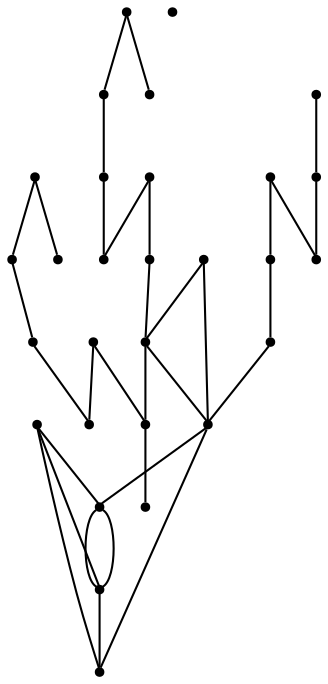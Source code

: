 graph {
  node [shape=point,comment="{\"directed\":false,\"doi\":\"10.1007/978-3-030-68766-3_38\",\"figure\":\"3 (3)\"}"]

  v0 [pos="573.7539052873612,1355.0428208464677"]
  v1 [pos="710.1714731314452,1355.0428208464673"]
  v2 [pos="775.8027323363114,1859.9825918998167"]
  v3 [pos="859.8828355794526,1859.9825918998167"]
  v4 [pos="775.8027323363114,2028.1417866677452"]
  v5 [pos="859.8828355794526,2028.1417866677452"]
  v6 [pos="804.9136530323514,1439.5884361352078"]
  v7 [pos="775.8027323363114,1775.9035827015075"]
  v8 [pos="859.8828355794526,1944.0626502941593"]
  v9 [pos="775.8027323363114,1944.0626502941593"]
  v10 [pos="859.8828355794526,1775.9035827015075"]
  v11 [pos="640.9302040712423,1569.1242132068433"]
  v12 [pos="600.3831449088008,1859.9825918998167"]
  v13 [pos="684.4631845635244,1859.9825918998167"]
  v14 [pos="600.3831449088008,2028.1417866677452"]
  v15 [pos="684.4631845635244,2028.1417866677452"]
  v16 [pos="479.8222710497458,1439.5884361352078"]
  v17 [pos="684.4631845635244,1775.9035827015075"]
  v18 [pos="425.4719468807849,1775.9035827015075"]
  v19 [pos="600.3831449088008,1944.0626502941593"]
  v20 [pos="684.4631845635244,1944.0626502941593"]
  v21 [pos="600.3831449088008,1775.9035827015075"]
  v22 [pos="425.4719468807849,2028.1417866677452"]
  v23 [pos="509.5520183297174,2028.1417866677452"]
  v24 [pos="425.47194688078497,1859.9825918998167"]
  v25 [pos="509.5520183297174,1859.9825918998167"]
  v26 [pos="509.5520183297174,1775.9035827015075"]
  v27 [pos="509.5520183297174,1944.0626502941593"]
  v28 [pos="425.4719468807849,1944.062650294159"]

  v1 -- v0 [id="-2",pos="710.1714731314452,1355.0428208464673 573.7539052873612,1355.0428208464677 573.7539052873612,1355.0428208464677 573.7539052873612,1355.0428208464677"]
  v3 -- v2 [id="-6",pos="859.8828355794526,1859.9825918998167 775.8027323363114,1859.9825918998167 775.8027323363114,1859.9825918998167 775.8027323363114,1859.9825918998167"]
  v28 -- v27 [id="-11",pos="425.4719468807849,1944.062650294159 509.5520183297174,1944.0626502941593 509.5520183297174,1944.0626502941593 509.5520183297174,1944.0626502941593"]
  v5 -- v4 [id="-12",pos="859.8828355794526,2028.1417866677452 775.8027323363114,2028.1417866677452 775.8027323363114,2028.1417866677452 775.8027323363114,2028.1417866677452"]
  v6 -- v1 [id="-17",pos="804.9136530323514,1439.5884361352078 880.9028136989247,1439.5874187329937 880.9028136989247,1439.5874187329937 880.9028136989247,1439.5874187329937 880.9028136989247,1355.5126063188177 880.9028136989247,1355.5126063188177 880.9028136989247,1355.5126063188177 710.1714731314452,1355.0428208464673 710.1714731314452,1355.0428208464673 710.1714731314452,1355.0428208464673"]
  v23 -- v28 [id="-18",pos="509.5520183297174,2028.1417866677452 425.4719468807849,1944.062650294159 425.4719468807849,1944.062650294159 425.4719468807849,1944.062650294159"]
  v25 -- v18 [id="-19",pos="509.5520183297174,1859.9825918998167 425.4719468807849,1775.9035827015075 425.4719468807849,1775.9035827015075 425.4719468807849,1775.9035827015075"]
  v25 -- v24 [id="-21",pos="509.5520183297174,1859.9825918998167 425.47194688078497,1859.9825918998167 425.47194688078497,1859.9825918998167 425.47194688078497,1859.9825918998167"]
  v23 -- v22 [id="-25",pos="509.5520183297174,2028.1417866677452 425.4719468807849,2028.1417866677452 425.4719468807849,2028.1417866677452 425.4719468807849,2028.1417866677452"]
  v3 -- v7 [id="-29",pos="859.8828355794526,1859.9825918998167 775.8027323363114,1775.9035827015075 775.8027323363114,1775.9035827015075 775.8027323363114,1775.9035827015075"]
  v8 -- v2 [id="-30",pos="859.8828355794526,1944.0626502941593 775.8027323363114,1859.9825918998167 775.8027323363114,1859.9825918998167 775.8027323363114,1859.9825918998167"]
  v5 -- v9 [id="-31",pos="859.8828355794526,2028.1417866677452 775.8027323363114,1944.0626502941593 775.8027323363114,1944.0626502941593 775.8027323363114,1944.0626502941593"]
  v19 -- v20 [id="-35",pos="600.3831449088008,1944.0626502941593 684.4631845635244,1944.0626502941593 684.4631845635244,1944.0626502941593 684.4631845635244,1944.0626502941593"]
  v0 -- v6 [id="-40",pos="573.7539052873612,1355.0428208464677 804.9136530323514,1439.5884361352078 804.9136530323514,1439.5884361352078 804.9136530323514,1439.5884361352078"]
  v21 -- v17 [id="-41",pos="600.3831449088008,1775.9035827015075 684.4631845635244,1775.9035827015075 684.4631845635244,1775.9035827015075 684.4631845635244,1775.9035827015075"]
  v21 -- v11 [id="-42",pos="600.3831449088008,1775.9035827015075 640.9302040712423,1569.1242132068433 640.9302040712423,1569.1242132068433 640.9302040712423,1569.1242132068433"]
  v14 -- v20 [id="-43",pos="600.3831449088008,2028.1417866677452 684.4631845635244,1944.0626502941593 684.4631845635244,1944.0626502941593 684.4631845635244,1944.0626502941593"]
  v19 -- v13 [id="-44",pos="600.3831449088008,1944.0626502941593 684.4631845635244,1859.9825918998167 684.4631845635244,1859.9825918998167 684.4631845635244,1859.9825918998167"]
  v12 -- v17 [id="-45",pos="600.3831449088008,1859.9825918998167 684.4631845635244,1775.9035827015075 684.4631845635244,1775.9035827015075 684.4631845635244,1775.9035827015075"]
  v11 -- v18 [id="-54",pos="640.9302040712423,1569.1242132068433 425.4719468807849,1775.9035827015075 425.4719468807849,1775.9035827015075 425.4719468807849,1775.9035827015075"]
  v6 -- v1 [id="-59",pos="804.9136530323514,1439.5884361352078 710.1714731314452,1355.0428208464673 710.1714731314452,1355.0428208464673 710.1714731314452,1355.0428208464673"]
  v7 -- v11 [id="-61",pos="775.8027323363114,1775.9035827015075 640.9302040712423,1569.1242132068433 640.9302040712423,1569.1242132068433 640.9302040712423,1569.1242132068433"]
  v17 -- v6 [id="-62",pos="684.4631845635244,1775.9035827015075 804.9136530323514,1439.5884361352078 804.9136530323514,1439.5884361352078 804.9136530323514,1439.5884361352078"]
  v17 -- v16 [id="-63",pos="684.4631845635244,1775.9035827015075 479.8222710497458,1439.5884361352078 479.8222710497458,1439.5884361352078 479.8222710497458,1439.5884361352078"]
  v0 -- v16 [id="-65",pos="573.7539052873612,1355.0428208464677 479.8222710497458,1439.5884361352078 479.8222710497458,1439.5884361352078 479.8222710497458,1439.5884361352078"]
  v1 -- v16 [id="-67",pos="710.1714731314452,1355.0428208464673 479.8222710497458,1439.5884361352078 479.8222710497458,1439.5884361352078 479.8222710497458,1439.5884361352078"]
  v15 -- v14 [id="-70",pos="684.4631845635244,2028.1417866677452 600.3831449088008,2028.1417866677452 600.3831449088008,2028.1417866677452 600.3831449088008,2028.1417866677452"]
  v13 -- v12 [id="-73",pos="684.4631845635244,1859.9825918998167 600.3831449088008,1859.9825918998167 600.3831449088008,1859.9825918998167 600.3831449088008,1859.9825918998167"]
  v27 -- v24 [id="-77",pos="509.5520183297174,1944.0626502941593 425.47194688078497,1859.9825918998167 425.47194688078497,1859.9825918998167 425.47194688078497,1859.9825918998167"]
  v18 -- v26 [id="-78",pos="425.4719468807849,1775.9035827015075 509.5520183297174,1775.9035827015075 509.5520183297174,1775.9035827015075 509.5520183297174,1775.9035827015075"]
  v9 -- v8 [id="-83",pos="775.8027323363114,1944.0626502941593 859.8828355794526,1944.0626502941593 859.8828355794526,1944.0626502941593 859.8828355794526,1944.0626502941593"]
  v11 -- v17 [id="-60",pos="640.9302040712423,1569.1242132068433 663.6974329380085,1670.8007198009454 663.6974329380085,1670.8007198009454 663.6974329380085,1670.8007198009454 712.7468676366279,1691.8245735031983 712.7468676366279,1691.8245735031983 712.7468676366279,1691.8245735031983 684.4631845635244,1775.9035827015075 684.4631845635244,1775.9035827015075 684.4631845635244,1775.9035827015075"]
}